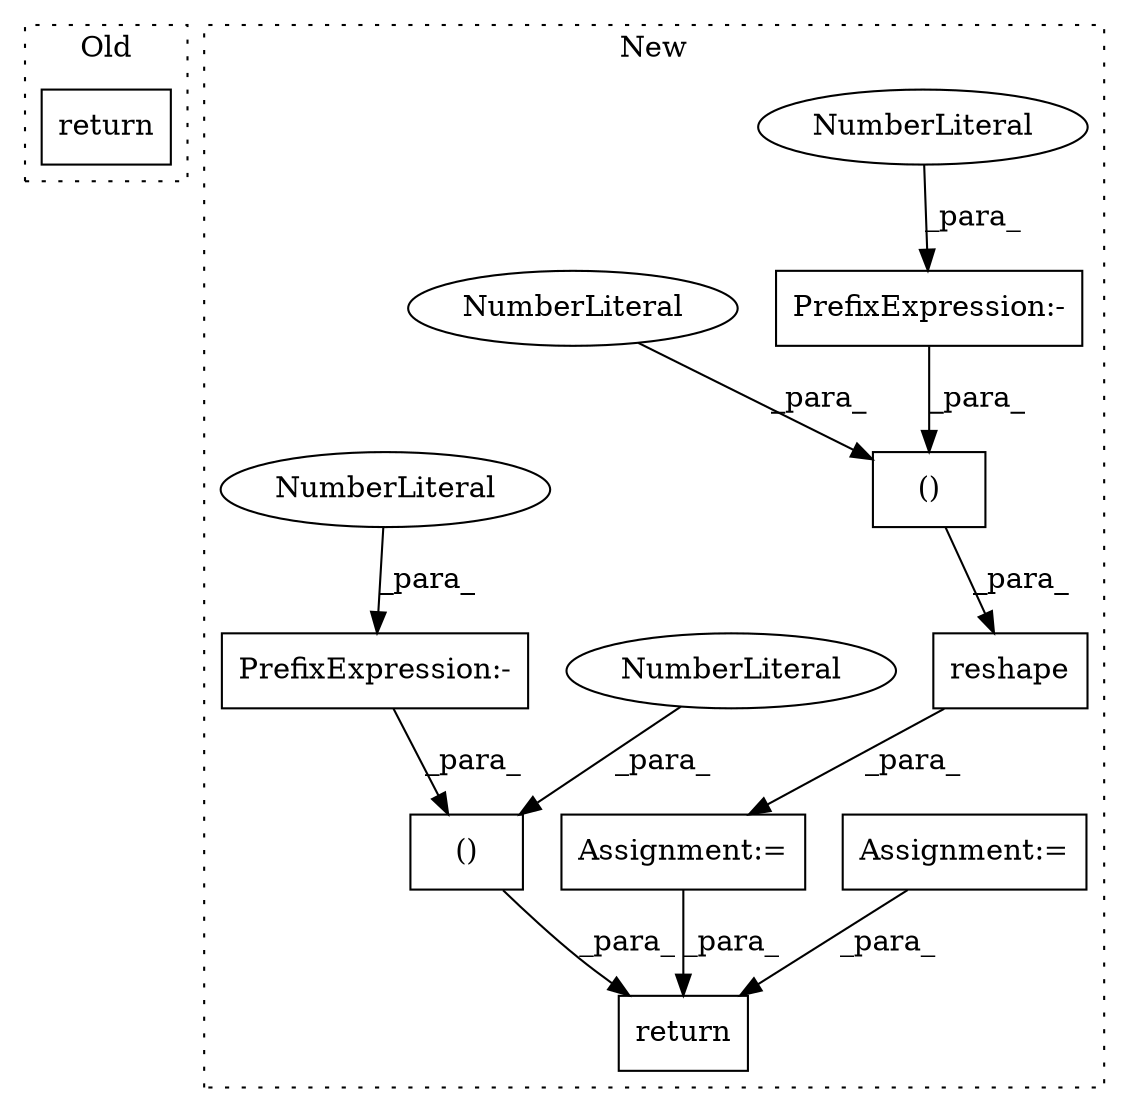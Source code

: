 digraph G {
subgraph cluster0 {
1 [label="return" a="41" s="667" l="7" shape="box"];
label = "Old";
style="dotted";
}
subgraph cluster1 {
2 [label="reshape" a="32" s="597,640" l="8,2" shape="box"];
3 [label="return" a="41" s="1028" l="7" shape="box"];
4 [label="Assignment:=" a="7" s="582" l="1" shape="box"];
5 [label="Assignment:=" a="7" s="318" l="21" shape="box"];
6 [label="PrefixExpression:-" a="38" s="638" l="1" shape="box"];
7 [label="NumberLiteral" a="34" s="639" l="1" shape="ellipse"];
8 [label="()" a="106" s="624" l="16" shape="box"];
9 [label="NumberLiteral" a="34" s="624" l="1" shape="ellipse"];
10 [label="()" a="106" s="806" l="30" shape="box"];
11 [label="NumberLiteral" a="34" s="806" l="1" shape="ellipse"];
12 [label="PrefixExpression:-" a="38" s="820" l="1" shape="box"];
13 [label="NumberLiteral" a="34" s="821" l="1" shape="ellipse"];
label = "New";
style="dotted";
}
2 -> 4 [label="_para_"];
4 -> 3 [label="_para_"];
5 -> 3 [label="_para_"];
6 -> 8 [label="_para_"];
7 -> 6 [label="_para_"];
8 -> 2 [label="_para_"];
9 -> 8 [label="_para_"];
10 -> 3 [label="_para_"];
11 -> 10 [label="_para_"];
12 -> 10 [label="_para_"];
13 -> 12 [label="_para_"];
}